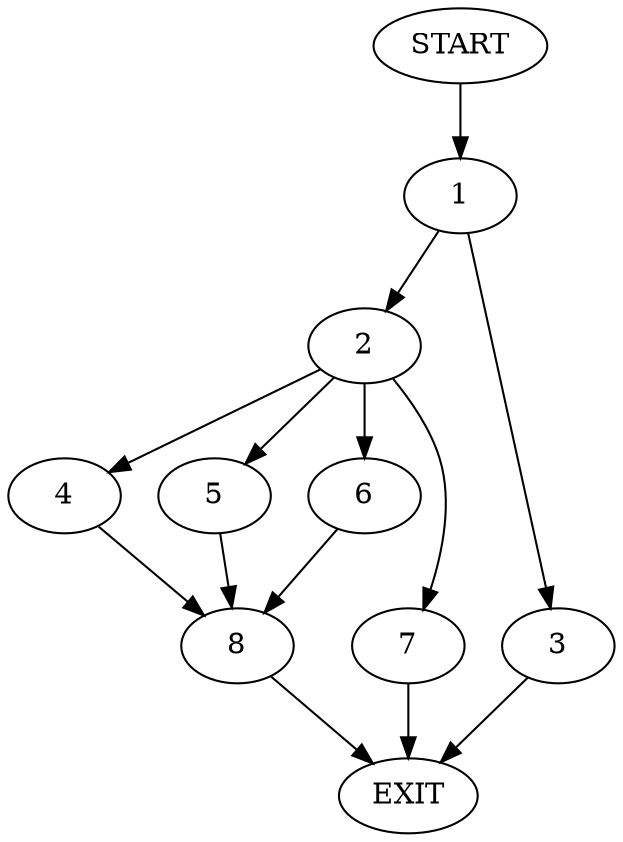 digraph {
0 [label="START"]
9 [label="EXIT"]
0 -> 1
1 -> 2
1 -> 3
3 -> 9
2 -> 4
2 -> 5
2 -> 6
2 -> 7
7 -> 9
5 -> 8
6 -> 8
4 -> 8
8 -> 9
}
